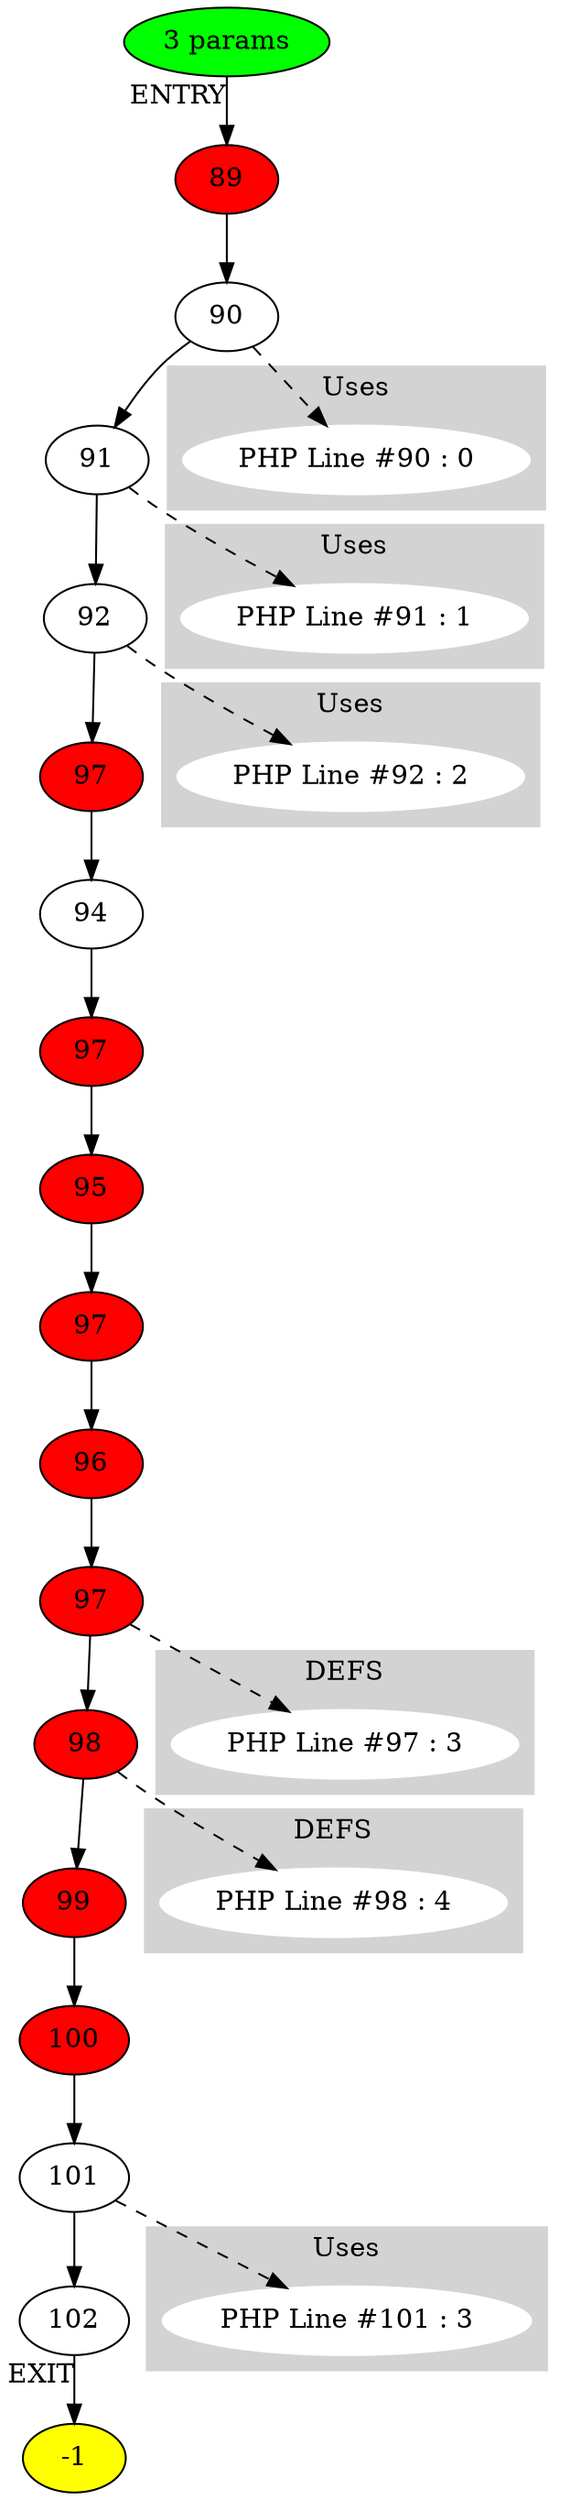 digraph testName {
0 [label="89" , fillcolor = red, style = filled];
1 [label="90"];
2 [label="91"];
3 [label="92"];
4 [label="97" , fillcolor = red, style = filled];
5 [label="94"];
6 [label="97" , fillcolor = red, style = filled];
7 [label="95" , fillcolor = red, style = filled];
8 [label="97" , fillcolor = red, style = filled];
9 [label="96" , fillcolor = red, style = filled];
10 [label="97" , fillcolor = red, style = filled];
11 [label="98" , fillcolor = red, style = filled];
12 [label="99" , fillcolor = red, style = filled];
13 [label="100" , fillcolor = red, style = filled];
14 [label="101"];
15 [label="102"];
0 -> 1;
1 -> 2;
2 -> 3;
3 -> 4;
4 -> 5;
5 -> 6;
6 -> 7;
7 -> 8;
8 -> 9;
9 -> 10;
10 -> 11;
11 -> 12;
12 -> 13;
13 -> 14;
14 -> 15;
-2 -> 0[xlabel="ENTRY"];
15 -> -1[xlabel="EXIT"];
-2 [fillcolor = green, style = filled]-1 [fillcolor= yellow, style = filled] subgraph cluster_g_10 { style=filled; color=lightgrey; node [style=filled,color=white]; g_10[label= "PHP Line #97 : 3"];label = "DEFS";}
10 -> g_10 [style="dashed"];
subgraph cluster_g_11 { style=filled; color=lightgrey; node [style=filled,color=white]; g_11[label= "PHP Line #98 : 4"];label = "DEFS";}
11 -> g_11 [style="dashed"];
subgraph cluster_use_1 { style=filled; color=lightgrey; node [style=filled,color=white]; use_1_0[label= "PHP Line #90 : 0"];label = "Uses";}
1 -> use_1_0 [style="dashed"];
subgraph cluster_use_2 { style=filled; color=lightgrey; node [style=filled,color=white]; use_2_1[label= "PHP Line #91 : 1"];label = "Uses";}
2 -> use_2_1 [style="dashed"];
subgraph cluster_use_3 { style=filled; color=lightgrey; node [style=filled,color=white]; use_3_2[label= "PHP Line #92 : 2"];label = "Uses";}
3 -> use_3_2 [style="dashed"];
subgraph cluster_use_14 { style=filled; color=lightgrey; node [style=filled,color=white]; use_14_3[label= "PHP Line #101 : 3"];label = "Uses";}
14 -> use_14_3 [style="dashed"];
-2 [label="3 params"];
}

